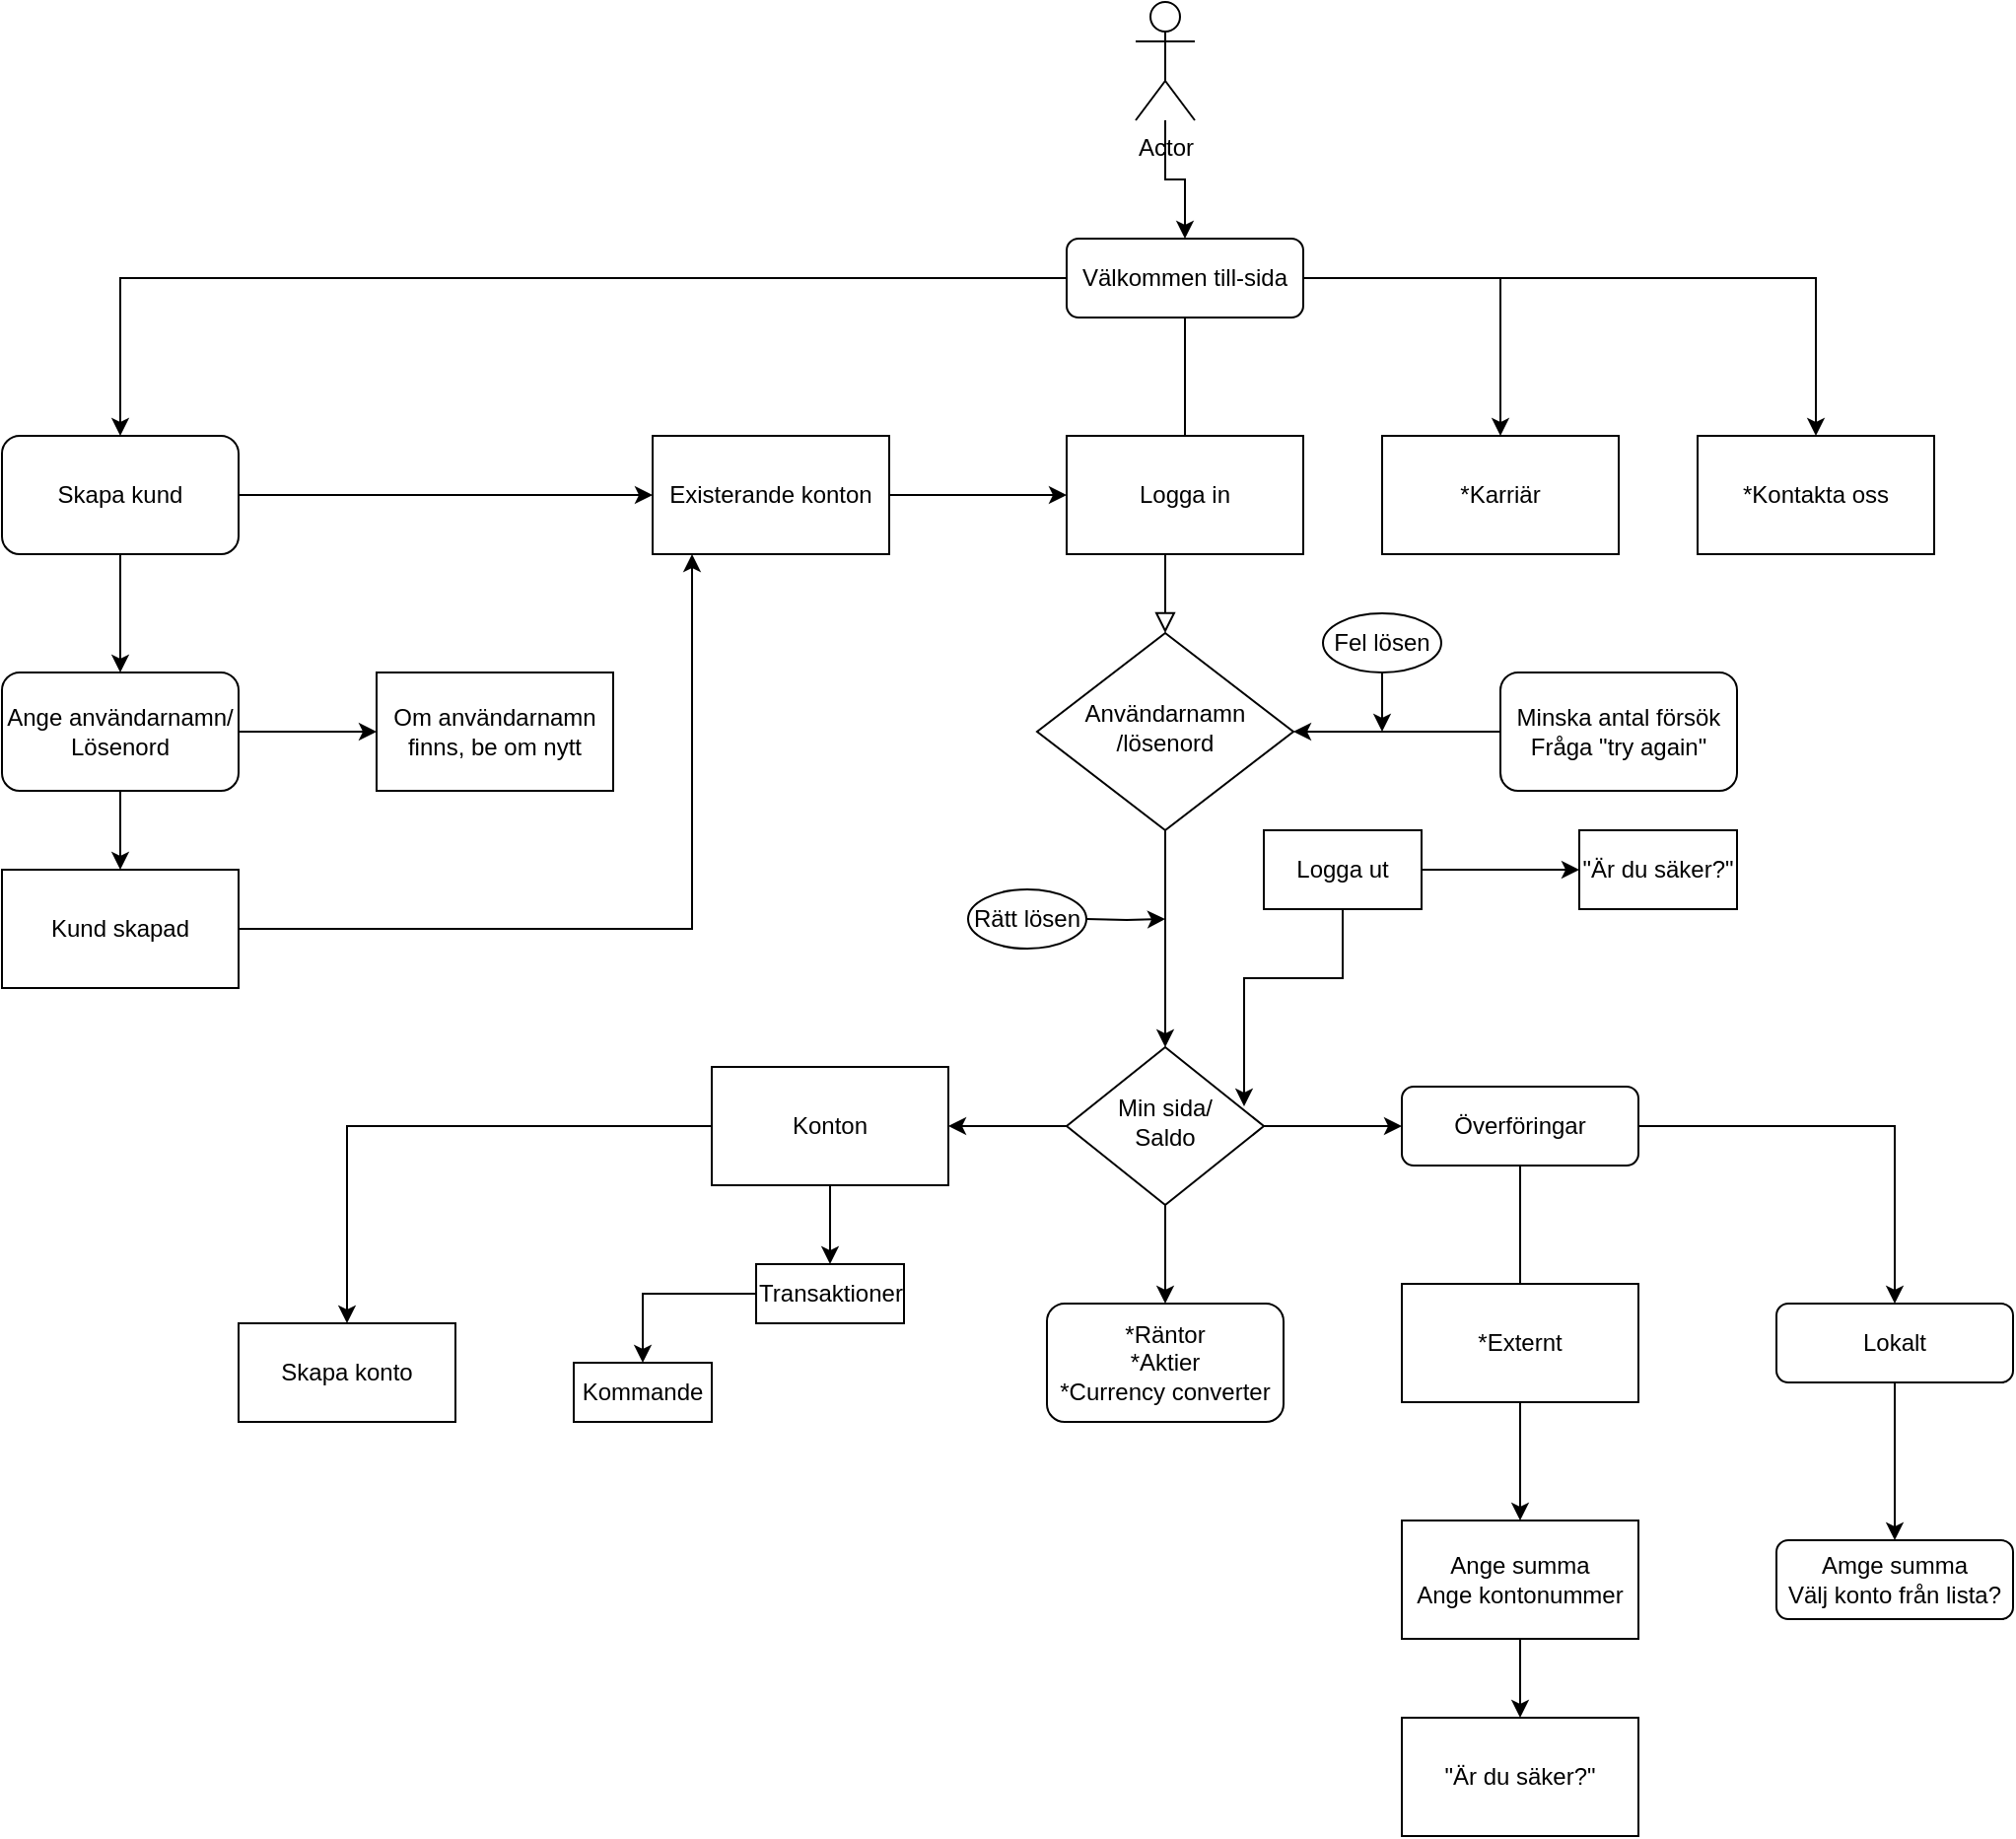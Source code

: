 <mxfile version="21.1.1" type="device">
  <diagram id="C5RBs43oDa-KdzZeNtuy" name="Page-1">
    <mxGraphModel dx="2271" dy="2009" grid="1" gridSize="10" guides="1" tooltips="1" connect="1" arrows="1" fold="1" page="1" pageScale="1" pageWidth="827" pageHeight="1169" math="0" shadow="0">
      <root>
        <mxCell id="WIyWlLk6GJQsqaUBKTNV-0" />
        <mxCell id="WIyWlLk6GJQsqaUBKTNV-1" parent="WIyWlLk6GJQsqaUBKTNV-0" />
        <mxCell id="WIyWlLk6GJQsqaUBKTNV-2" value="" style="rounded=0;html=1;jettySize=auto;orthogonalLoop=1;fontSize=11;endArrow=block;endFill=0;endSize=8;strokeWidth=1;shadow=0;labelBackgroundColor=none;edgeStyle=orthogonalEdgeStyle;" parent="WIyWlLk6GJQsqaUBKTNV-1" source="WIyWlLk6GJQsqaUBKTNV-3" target="WIyWlLk6GJQsqaUBKTNV-6" edge="1">
          <mxGeometry relative="1" as="geometry" />
        </mxCell>
        <mxCell id="FDjeqGqszoiqw4Emiiqc-3" style="edgeStyle=orthogonalEdgeStyle;rounded=0;orthogonalLoop=1;jettySize=auto;html=1;" edge="1" parent="WIyWlLk6GJQsqaUBKTNV-1" source="WIyWlLk6GJQsqaUBKTNV-3" target="FDjeqGqszoiqw4Emiiqc-4">
          <mxGeometry relative="1" as="geometry">
            <mxPoint x="40" y="80" as="targetPoint" />
          </mxGeometry>
        </mxCell>
        <mxCell id="FDjeqGqszoiqw4Emiiqc-24" style="edgeStyle=orthogonalEdgeStyle;rounded=0;orthogonalLoop=1;jettySize=auto;html=1;" edge="1" parent="WIyWlLk6GJQsqaUBKTNV-1" source="WIyWlLk6GJQsqaUBKTNV-3" target="FDjeqGqszoiqw4Emiiqc-25">
          <mxGeometry relative="1" as="geometry">
            <mxPoint x="400" y="60" as="targetPoint" />
          </mxGeometry>
        </mxCell>
        <mxCell id="FDjeqGqszoiqw4Emiiqc-26" style="edgeStyle=orthogonalEdgeStyle;rounded=0;orthogonalLoop=1;jettySize=auto;html=1;" edge="1" parent="WIyWlLk6GJQsqaUBKTNV-1" source="WIyWlLk6GJQsqaUBKTNV-3" target="FDjeqGqszoiqw4Emiiqc-27">
          <mxGeometry relative="1" as="geometry">
            <mxPoint x="580" y="60" as="targetPoint" />
          </mxGeometry>
        </mxCell>
        <mxCell id="WIyWlLk6GJQsqaUBKTNV-3" value="Välkommen till-sida&lt;br&gt;" style="rounded=1;whiteSpace=wrap;html=1;fontSize=12;glass=0;strokeWidth=1;shadow=0;" parent="WIyWlLk6GJQsqaUBKTNV-1" vertex="1">
          <mxGeometry x="170" y="-50" width="120" height="40" as="geometry" />
        </mxCell>
        <mxCell id="FDjeqGqszoiqw4Emiiqc-2" style="edgeStyle=orthogonalEdgeStyle;rounded=0;orthogonalLoop=1;jettySize=auto;html=1;exitX=0.5;exitY=1;exitDx=0;exitDy=0;" edge="1" parent="WIyWlLk6GJQsqaUBKTNV-1" source="WIyWlLk6GJQsqaUBKTNV-6" target="WIyWlLk6GJQsqaUBKTNV-10">
          <mxGeometry relative="1" as="geometry" />
        </mxCell>
        <mxCell id="WIyWlLk6GJQsqaUBKTNV-6" value="Användarnamn&lt;br&gt;/lösenord" style="rhombus;whiteSpace=wrap;html=1;shadow=0;fontFamily=Helvetica;fontSize=12;align=center;strokeWidth=1;spacing=6;spacingTop=-4;" parent="WIyWlLk6GJQsqaUBKTNV-1" vertex="1">
          <mxGeometry x="155" y="150" width="130" height="100" as="geometry" />
        </mxCell>
        <mxCell id="FDjeqGqszoiqw4Emiiqc-0" value="" style="edgeStyle=orthogonalEdgeStyle;rounded=0;orthogonalLoop=1;jettySize=auto;html=1;" edge="1" parent="WIyWlLk6GJQsqaUBKTNV-1" source="WIyWlLk6GJQsqaUBKTNV-7" target="WIyWlLk6GJQsqaUBKTNV-6">
          <mxGeometry relative="1" as="geometry" />
        </mxCell>
        <mxCell id="WIyWlLk6GJQsqaUBKTNV-7" value="Minska antal försök&lt;br&gt;Fråga &quot;try again&quot;" style="rounded=1;whiteSpace=wrap;html=1;fontSize=12;glass=0;strokeWidth=1;shadow=0;" parent="WIyWlLk6GJQsqaUBKTNV-1" vertex="1">
          <mxGeometry x="390" y="170" width="120" height="60" as="geometry" />
        </mxCell>
        <mxCell id="FDjeqGqszoiqw4Emiiqc-12" style="edgeStyle=orthogonalEdgeStyle;rounded=0;orthogonalLoop=1;jettySize=auto;html=1;exitX=1;exitY=0.5;exitDx=0;exitDy=0;" edge="1" parent="WIyWlLk6GJQsqaUBKTNV-1" source="WIyWlLk6GJQsqaUBKTNV-10" target="WIyWlLk6GJQsqaUBKTNV-12">
          <mxGeometry relative="1" as="geometry" />
        </mxCell>
        <mxCell id="FDjeqGqszoiqw4Emiiqc-13" style="edgeStyle=orthogonalEdgeStyle;rounded=0;orthogonalLoop=1;jettySize=auto;html=1;entryX=0.5;entryY=0;entryDx=0;entryDy=0;" edge="1" parent="WIyWlLk6GJQsqaUBKTNV-1" source="WIyWlLk6GJQsqaUBKTNV-10" target="WIyWlLk6GJQsqaUBKTNV-11">
          <mxGeometry relative="1" as="geometry" />
        </mxCell>
        <mxCell id="FDjeqGqszoiqw4Emiiqc-14" style="edgeStyle=orthogonalEdgeStyle;rounded=0;orthogonalLoop=1;jettySize=auto;html=1;" edge="1" parent="WIyWlLk6GJQsqaUBKTNV-1" source="WIyWlLk6GJQsqaUBKTNV-10" target="FDjeqGqszoiqw4Emiiqc-15">
          <mxGeometry relative="1" as="geometry">
            <mxPoint x="70" y="330" as="targetPoint" />
          </mxGeometry>
        </mxCell>
        <mxCell id="WIyWlLk6GJQsqaUBKTNV-10" value="Min sida/&lt;br&gt;Saldo" style="rhombus;whiteSpace=wrap;html=1;shadow=0;fontFamily=Helvetica;fontSize=12;align=center;strokeWidth=1;spacing=6;spacingTop=-4;" parent="WIyWlLk6GJQsqaUBKTNV-1" vertex="1">
          <mxGeometry x="170" y="360" width="100" height="80" as="geometry" />
        </mxCell>
        <mxCell id="WIyWlLk6GJQsqaUBKTNV-11" value="*Räntor&lt;br&gt;*Aktier&lt;br&gt;*Currency converter" style="rounded=1;whiteSpace=wrap;html=1;fontSize=12;glass=0;strokeWidth=1;shadow=0;" parent="WIyWlLk6GJQsqaUBKTNV-1" vertex="1">
          <mxGeometry x="160" y="490" width="120" height="60" as="geometry" />
        </mxCell>
        <mxCell id="FDjeqGqszoiqw4Emiiqc-53" style="edgeStyle=orthogonalEdgeStyle;rounded=0;orthogonalLoop=1;jettySize=auto;html=1;" edge="1" parent="WIyWlLk6GJQsqaUBKTNV-1" source="WIyWlLk6GJQsqaUBKTNV-12" target="FDjeqGqszoiqw4Emiiqc-54">
          <mxGeometry relative="1" as="geometry">
            <mxPoint x="400" y="500" as="targetPoint" />
          </mxGeometry>
        </mxCell>
        <mxCell id="FDjeqGqszoiqw4Emiiqc-59" value="" style="edgeStyle=orthogonalEdgeStyle;rounded=0;orthogonalLoop=1;jettySize=auto;html=1;" edge="1" parent="WIyWlLk6GJQsqaUBKTNV-1" source="WIyWlLk6GJQsqaUBKTNV-12" target="FDjeqGqszoiqw4Emiiqc-58">
          <mxGeometry relative="1" as="geometry" />
        </mxCell>
        <mxCell id="WIyWlLk6GJQsqaUBKTNV-12" value="Överföringar" style="rounded=1;whiteSpace=wrap;html=1;fontSize=12;glass=0;strokeWidth=1;shadow=0;" parent="WIyWlLk6GJQsqaUBKTNV-1" vertex="1">
          <mxGeometry x="340" y="380" width="120" height="40" as="geometry" />
        </mxCell>
        <mxCell id="FDjeqGqszoiqw4Emiiqc-29" value="" style="edgeStyle=orthogonalEdgeStyle;rounded=0;orthogonalLoop=1;jettySize=auto;html=1;" edge="1" parent="WIyWlLk6GJQsqaUBKTNV-1" source="FDjeqGqszoiqw4Emiiqc-4" target="FDjeqGqszoiqw4Emiiqc-28">
          <mxGeometry relative="1" as="geometry" />
        </mxCell>
        <mxCell id="FDjeqGqszoiqw4Emiiqc-38" style="edgeStyle=orthogonalEdgeStyle;rounded=0;orthogonalLoop=1;jettySize=auto;html=1;" edge="1" parent="WIyWlLk6GJQsqaUBKTNV-1" source="FDjeqGqszoiqw4Emiiqc-4" target="FDjeqGqszoiqw4Emiiqc-35">
          <mxGeometry relative="1" as="geometry" />
        </mxCell>
        <mxCell id="FDjeqGqszoiqw4Emiiqc-4" value="Skapa kund" style="rounded=1;whiteSpace=wrap;html=1;" vertex="1" parent="WIyWlLk6GJQsqaUBKTNV-1">
          <mxGeometry x="-370" y="50" width="120" height="60" as="geometry" />
        </mxCell>
        <mxCell id="FDjeqGqszoiqw4Emiiqc-6" value="Logga in" style="rounded=0;whiteSpace=wrap;html=1;" vertex="1" parent="WIyWlLk6GJQsqaUBKTNV-1">
          <mxGeometry x="170" y="50" width="120" height="60" as="geometry" />
        </mxCell>
        <mxCell id="FDjeqGqszoiqw4Emiiqc-45" style="edgeStyle=orthogonalEdgeStyle;rounded=0;orthogonalLoop=1;jettySize=auto;html=1;" edge="1" parent="WIyWlLk6GJQsqaUBKTNV-1">
          <mxGeometry relative="1" as="geometry">
            <mxPoint x="220" y="295" as="targetPoint" />
            <mxPoint x="180" y="295" as="sourcePoint" />
          </mxGeometry>
        </mxCell>
        <mxCell id="FDjeqGqszoiqw4Emiiqc-16" style="edgeStyle=orthogonalEdgeStyle;rounded=0;orthogonalLoop=1;jettySize=auto;html=1;" edge="1" parent="WIyWlLk6GJQsqaUBKTNV-1" source="FDjeqGqszoiqw4Emiiqc-15" target="FDjeqGqszoiqw4Emiiqc-17">
          <mxGeometry relative="1" as="geometry">
            <mxPoint x="70" y="400" as="targetPoint" />
          </mxGeometry>
        </mxCell>
        <mxCell id="FDjeqGqszoiqw4Emiiqc-51" style="edgeStyle=orthogonalEdgeStyle;rounded=0;orthogonalLoop=1;jettySize=auto;html=1;" edge="1" parent="WIyWlLk6GJQsqaUBKTNV-1" source="FDjeqGqszoiqw4Emiiqc-15" target="FDjeqGqszoiqw4Emiiqc-52">
          <mxGeometry relative="1" as="geometry">
            <mxPoint x="-70.0" y="400" as="targetPoint" />
          </mxGeometry>
        </mxCell>
        <mxCell id="FDjeqGqszoiqw4Emiiqc-15" value="Konton" style="rounded=0;whiteSpace=wrap;html=1;" vertex="1" parent="WIyWlLk6GJQsqaUBKTNV-1">
          <mxGeometry x="-10" y="370" width="120" height="60" as="geometry" />
        </mxCell>
        <mxCell id="FDjeqGqszoiqw4Emiiqc-20" value="" style="edgeStyle=orthogonalEdgeStyle;rounded=0;orthogonalLoop=1;jettySize=auto;html=1;" edge="1" parent="WIyWlLk6GJQsqaUBKTNV-1" source="FDjeqGqszoiqw4Emiiqc-17" target="FDjeqGqszoiqw4Emiiqc-19">
          <mxGeometry relative="1" as="geometry" />
        </mxCell>
        <mxCell id="FDjeqGqszoiqw4Emiiqc-17" value="Transaktioner" style="rounded=0;whiteSpace=wrap;html=1;" vertex="1" parent="WIyWlLk6GJQsqaUBKTNV-1">
          <mxGeometry x="12.5" y="470" width="75" height="30" as="geometry" />
        </mxCell>
        <mxCell id="FDjeqGqszoiqw4Emiiqc-19" value="Kommande" style="rounded=0;whiteSpace=wrap;html=1;" vertex="1" parent="WIyWlLk6GJQsqaUBKTNV-1">
          <mxGeometry x="-80" y="520" width="70" height="30" as="geometry" />
        </mxCell>
        <mxCell id="FDjeqGqszoiqw4Emiiqc-25" value="*Karriär" style="rounded=0;whiteSpace=wrap;html=1;" vertex="1" parent="WIyWlLk6GJQsqaUBKTNV-1">
          <mxGeometry x="330" y="50" width="120" height="60" as="geometry" />
        </mxCell>
        <mxCell id="FDjeqGqszoiqw4Emiiqc-27" value="*Kontakta oss" style="rounded=0;whiteSpace=wrap;html=1;" vertex="1" parent="WIyWlLk6GJQsqaUBKTNV-1">
          <mxGeometry x="490" y="50" width="120" height="60" as="geometry" />
        </mxCell>
        <mxCell id="FDjeqGqszoiqw4Emiiqc-31" style="edgeStyle=orthogonalEdgeStyle;rounded=0;orthogonalLoop=1;jettySize=auto;html=1;" edge="1" parent="WIyWlLk6GJQsqaUBKTNV-1" source="FDjeqGqszoiqw4Emiiqc-28" target="FDjeqGqszoiqw4Emiiqc-32">
          <mxGeometry relative="1" as="geometry">
            <mxPoint x="-80" y="200" as="targetPoint" />
          </mxGeometry>
        </mxCell>
        <mxCell id="FDjeqGqszoiqw4Emiiqc-33" style="edgeStyle=orthogonalEdgeStyle;rounded=0;orthogonalLoop=1;jettySize=auto;html=1;" edge="1" parent="WIyWlLk6GJQsqaUBKTNV-1" source="FDjeqGqszoiqw4Emiiqc-28" target="FDjeqGqszoiqw4Emiiqc-34">
          <mxGeometry relative="1" as="geometry">
            <mxPoint x="-180" y="270" as="targetPoint" />
          </mxGeometry>
        </mxCell>
        <mxCell id="FDjeqGqszoiqw4Emiiqc-28" value="Ange användarnamn/&lt;br&gt;Lösenord" style="rounded=1;whiteSpace=wrap;html=1;" vertex="1" parent="WIyWlLk6GJQsqaUBKTNV-1">
          <mxGeometry x="-370" y="170" width="120" height="60" as="geometry" />
        </mxCell>
        <mxCell id="FDjeqGqszoiqw4Emiiqc-32" value="Om användarnamn finns, be om nytt" style="rounded=0;whiteSpace=wrap;html=1;" vertex="1" parent="WIyWlLk6GJQsqaUBKTNV-1">
          <mxGeometry x="-180" y="170" width="120" height="60" as="geometry" />
        </mxCell>
        <mxCell id="FDjeqGqszoiqw4Emiiqc-37" style="edgeStyle=orthogonalEdgeStyle;rounded=0;orthogonalLoop=1;jettySize=auto;html=1;" edge="1" parent="WIyWlLk6GJQsqaUBKTNV-1" source="FDjeqGqszoiqw4Emiiqc-34" target="FDjeqGqszoiqw4Emiiqc-35">
          <mxGeometry relative="1" as="geometry">
            <Array as="points">
              <mxPoint x="-20" y="300" />
            </Array>
          </mxGeometry>
        </mxCell>
        <mxCell id="FDjeqGqszoiqw4Emiiqc-34" value="Kund skapad" style="rounded=0;whiteSpace=wrap;html=1;" vertex="1" parent="WIyWlLk6GJQsqaUBKTNV-1">
          <mxGeometry x="-370" y="270" width="120" height="60" as="geometry" />
        </mxCell>
        <mxCell id="FDjeqGqszoiqw4Emiiqc-36" style="edgeStyle=orthogonalEdgeStyle;rounded=0;orthogonalLoop=1;jettySize=auto;html=1;entryX=0;entryY=0.5;entryDx=0;entryDy=0;" edge="1" parent="WIyWlLk6GJQsqaUBKTNV-1" source="FDjeqGqszoiqw4Emiiqc-35" target="FDjeqGqszoiqw4Emiiqc-6">
          <mxGeometry relative="1" as="geometry" />
        </mxCell>
        <mxCell id="FDjeqGqszoiqw4Emiiqc-35" value="Existerande konton" style="rounded=0;whiteSpace=wrap;html=1;" vertex="1" parent="WIyWlLk6GJQsqaUBKTNV-1">
          <mxGeometry x="-40" y="50" width="120" height="60" as="geometry" />
        </mxCell>
        <mxCell id="FDjeqGqszoiqw4Emiiqc-41" style="edgeStyle=orthogonalEdgeStyle;rounded=0;orthogonalLoop=1;jettySize=auto;html=1;entryX=0.9;entryY=0.375;entryDx=0;entryDy=0;entryPerimeter=0;" edge="1" parent="WIyWlLk6GJQsqaUBKTNV-1" source="FDjeqGqszoiqw4Emiiqc-40" target="WIyWlLk6GJQsqaUBKTNV-10">
          <mxGeometry relative="1" as="geometry" />
        </mxCell>
        <mxCell id="FDjeqGqszoiqw4Emiiqc-43" value="" style="edgeStyle=orthogonalEdgeStyle;rounded=0;orthogonalLoop=1;jettySize=auto;html=1;" edge="1" parent="WIyWlLk6GJQsqaUBKTNV-1" source="FDjeqGqszoiqw4Emiiqc-40" target="FDjeqGqszoiqw4Emiiqc-42">
          <mxGeometry relative="1" as="geometry" />
        </mxCell>
        <mxCell id="FDjeqGqszoiqw4Emiiqc-40" value="Logga ut" style="rounded=0;whiteSpace=wrap;html=1;" vertex="1" parent="WIyWlLk6GJQsqaUBKTNV-1">
          <mxGeometry x="270" y="250" width="80" height="40" as="geometry" />
        </mxCell>
        <mxCell id="FDjeqGqszoiqw4Emiiqc-42" value="&quot;Är du säker?&quot;" style="rounded=0;whiteSpace=wrap;html=1;" vertex="1" parent="WIyWlLk6GJQsqaUBKTNV-1">
          <mxGeometry x="430" y="250" width="80" height="40" as="geometry" />
        </mxCell>
        <mxCell id="FDjeqGqszoiqw4Emiiqc-48" value="Rätt lösen" style="ellipse;whiteSpace=wrap;html=1;" vertex="1" parent="WIyWlLk6GJQsqaUBKTNV-1">
          <mxGeometry x="120" y="280" width="60" height="30" as="geometry" />
        </mxCell>
        <mxCell id="FDjeqGqszoiqw4Emiiqc-50" style="edgeStyle=orthogonalEdgeStyle;rounded=0;orthogonalLoop=1;jettySize=auto;html=1;" edge="1" parent="WIyWlLk6GJQsqaUBKTNV-1" source="FDjeqGqszoiqw4Emiiqc-49">
          <mxGeometry relative="1" as="geometry">
            <mxPoint x="330" y="200" as="targetPoint" />
          </mxGeometry>
        </mxCell>
        <mxCell id="FDjeqGqszoiqw4Emiiqc-49" value="Fel lösen" style="ellipse;whiteSpace=wrap;html=1;" vertex="1" parent="WIyWlLk6GJQsqaUBKTNV-1">
          <mxGeometry x="300" y="140" width="60" height="30" as="geometry" />
        </mxCell>
        <mxCell id="FDjeqGqszoiqw4Emiiqc-52" value="Skapa konto" style="rounded=0;whiteSpace=wrap;html=1;" vertex="1" parent="WIyWlLk6GJQsqaUBKTNV-1">
          <mxGeometry x="-250" y="500" width="110" height="50" as="geometry" />
        </mxCell>
        <mxCell id="FDjeqGqszoiqw4Emiiqc-63" value="" style="edgeStyle=orthogonalEdgeStyle;rounded=0;orthogonalLoop=1;jettySize=auto;html=1;" edge="1" parent="WIyWlLk6GJQsqaUBKTNV-1" source="FDjeqGqszoiqw4Emiiqc-54" target="FDjeqGqszoiqw4Emiiqc-62">
          <mxGeometry relative="1" as="geometry" />
        </mxCell>
        <mxCell id="FDjeqGqszoiqw4Emiiqc-54" value="Ange summa&lt;br&gt;Ange kontonummer" style="rounded=0;whiteSpace=wrap;html=1;" vertex="1" parent="WIyWlLk6GJQsqaUBKTNV-1">
          <mxGeometry x="340" y="600" width="120" height="60" as="geometry" />
        </mxCell>
        <mxCell id="FDjeqGqszoiqw4Emiiqc-65" value="" style="edgeStyle=orthogonalEdgeStyle;rounded=0;orthogonalLoop=1;jettySize=auto;html=1;" edge="1" parent="WIyWlLk6GJQsqaUBKTNV-1" source="FDjeqGqszoiqw4Emiiqc-55" target="WIyWlLk6GJQsqaUBKTNV-3">
          <mxGeometry relative="1" as="geometry" />
        </mxCell>
        <mxCell id="FDjeqGqszoiqw4Emiiqc-55" value="Actor" style="shape=umlActor;verticalLabelPosition=bottom;verticalAlign=top;html=1;outlineConnect=0;" vertex="1" parent="WIyWlLk6GJQsqaUBKTNV-1">
          <mxGeometry x="205" y="-170" width="30" height="60" as="geometry" />
        </mxCell>
        <mxCell id="FDjeqGqszoiqw4Emiiqc-57" value="*Externt" style="rounded=0;whiteSpace=wrap;html=1;" vertex="1" parent="WIyWlLk6GJQsqaUBKTNV-1">
          <mxGeometry x="340" y="480" width="120" height="60" as="geometry" />
        </mxCell>
        <mxCell id="FDjeqGqszoiqw4Emiiqc-61" value="" style="edgeStyle=orthogonalEdgeStyle;rounded=0;orthogonalLoop=1;jettySize=auto;html=1;" edge="1" parent="WIyWlLk6GJQsqaUBKTNV-1" source="FDjeqGqszoiqw4Emiiqc-58" target="FDjeqGqszoiqw4Emiiqc-60">
          <mxGeometry relative="1" as="geometry" />
        </mxCell>
        <mxCell id="FDjeqGqszoiqw4Emiiqc-58" value="Lokalt" style="rounded=1;whiteSpace=wrap;html=1;fontSize=12;glass=0;strokeWidth=1;shadow=0;" vertex="1" parent="WIyWlLk6GJQsqaUBKTNV-1">
          <mxGeometry x="530" y="490" width="120" height="40" as="geometry" />
        </mxCell>
        <mxCell id="FDjeqGqszoiqw4Emiiqc-60" value="Amge summa&lt;br&gt;Välj konto från lista?" style="rounded=1;whiteSpace=wrap;html=1;fontSize=12;glass=0;strokeWidth=1;shadow=0;" vertex="1" parent="WIyWlLk6GJQsqaUBKTNV-1">
          <mxGeometry x="530" y="610" width="120" height="40" as="geometry" />
        </mxCell>
        <mxCell id="FDjeqGqszoiqw4Emiiqc-62" value="&quot;Är du säker?&quot;" style="rounded=0;whiteSpace=wrap;html=1;" vertex="1" parent="WIyWlLk6GJQsqaUBKTNV-1">
          <mxGeometry x="340" y="700" width="120" height="60" as="geometry" />
        </mxCell>
      </root>
    </mxGraphModel>
  </diagram>
</mxfile>
